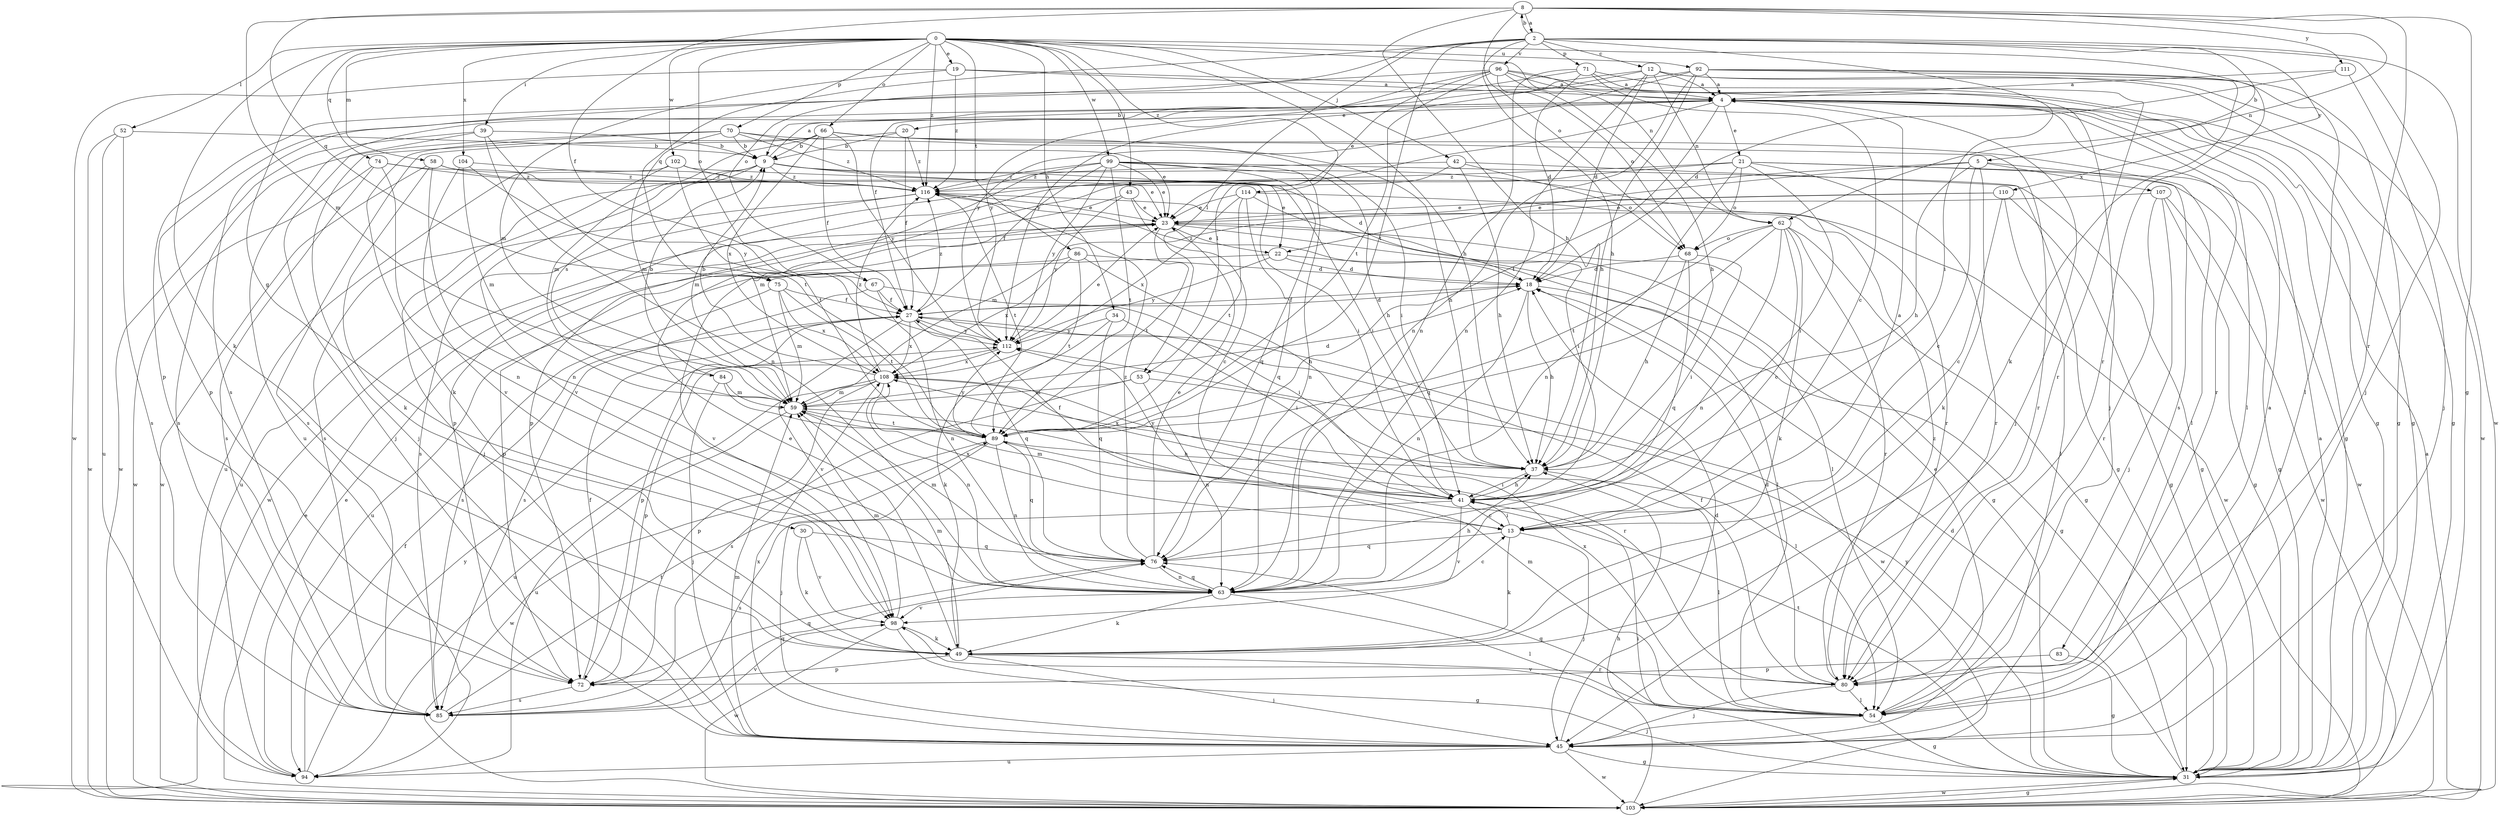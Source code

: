 strict digraph  {
0;
2;
4;
5;
8;
9;
12;
13;
18;
19;
20;
21;
22;
23;
27;
30;
31;
34;
37;
39;
41;
42;
43;
45;
49;
52;
53;
54;
58;
59;
62;
63;
66;
67;
68;
70;
71;
72;
74;
75;
76;
80;
83;
84;
85;
86;
89;
92;
94;
96;
98;
99;
102;
103;
104;
107;
108;
110;
111;
112;
114;
116;
0 -> 19  [label=e];
0 -> 30  [label=g];
0 -> 34  [label=h];
0 -> 37  [label=h];
0 -> 39  [label=i];
0 -> 42  [label=j];
0 -> 43  [label=j];
0 -> 49  [label=k];
0 -> 52  [label=l];
0 -> 58  [label=m];
0 -> 62  [label=n];
0 -> 66  [label=o];
0 -> 67  [label=o];
0 -> 70  [label=p];
0 -> 74  [label=q];
0 -> 80  [label=r];
0 -> 86  [label=t];
0 -> 92  [label=u];
0 -> 99  [label=w];
0 -> 102  [label=w];
0 -> 104  [label=x];
0 -> 114  [label=z];
0 -> 116  [label=z];
2 -> 5  [label=b];
2 -> 8  [label=b];
2 -> 12  [label=c];
2 -> 37  [label=h];
2 -> 41  [label=i];
2 -> 45  [label=j];
2 -> 53  [label=l];
2 -> 67  [label=o];
2 -> 71  [label=p];
2 -> 75  [label=q];
2 -> 89  [label=t];
2 -> 96  [label=v];
2 -> 103  [label=w];
2 -> 110  [label=y];
4 -> 20  [label=e];
4 -> 21  [label=e];
4 -> 31  [label=g];
4 -> 45  [label=j];
4 -> 53  [label=l];
4 -> 54  [label=l];
4 -> 72  [label=p];
4 -> 80  [label=r];
4 -> 89  [label=t];
4 -> 94  [label=u];
5 -> 13  [label=c];
5 -> 22  [label=e];
5 -> 37  [label=h];
5 -> 49  [label=k];
5 -> 59  [label=m];
5 -> 83  [label=s];
5 -> 107  [label=x];
8 -> 2  [label=a];
8 -> 27  [label=f];
8 -> 31  [label=g];
8 -> 37  [label=h];
8 -> 59  [label=m];
8 -> 62  [label=n];
8 -> 68  [label=o];
8 -> 75  [label=q];
8 -> 80  [label=r];
8 -> 111  [label=y];
9 -> 4  [label=a];
9 -> 22  [label=e];
9 -> 41  [label=i];
9 -> 80  [label=r];
9 -> 84  [label=s];
9 -> 85  [label=s];
9 -> 98  [label=v];
9 -> 116  [label=z];
12 -> 4  [label=a];
12 -> 9  [label=b];
12 -> 18  [label=d];
12 -> 31  [label=g];
12 -> 62  [label=n];
12 -> 63  [label=n];
12 -> 103  [label=w];
12 -> 112  [label=y];
13 -> 4  [label=a];
13 -> 41  [label=i];
13 -> 45  [label=j];
13 -> 49  [label=k];
13 -> 76  [label=q];
13 -> 108  [label=x];
18 -> 27  [label=f];
18 -> 31  [label=g];
18 -> 37  [label=h];
18 -> 63  [label=n];
18 -> 116  [label=z];
19 -> 4  [label=a];
19 -> 31  [label=g];
19 -> 59  [label=m];
19 -> 103  [label=w];
19 -> 116  [label=z];
20 -> 9  [label=b];
20 -> 27  [label=f];
20 -> 85  [label=s];
20 -> 116  [label=z];
21 -> 31  [label=g];
21 -> 41  [label=i];
21 -> 63  [label=n];
21 -> 68  [label=o];
21 -> 72  [label=p];
21 -> 80  [label=r];
21 -> 103  [label=w];
21 -> 116  [label=z];
22 -> 18  [label=d];
22 -> 54  [label=l];
22 -> 94  [label=u];
22 -> 112  [label=y];
23 -> 22  [label=e];
23 -> 31  [label=g];
23 -> 54  [label=l];
23 -> 72  [label=p];
23 -> 89  [label=t];
27 -> 18  [label=d];
27 -> 72  [label=p];
27 -> 76  [label=q];
27 -> 98  [label=v];
27 -> 103  [label=w];
27 -> 108  [label=x];
27 -> 112  [label=y];
27 -> 116  [label=z];
30 -> 49  [label=k];
30 -> 76  [label=q];
30 -> 98  [label=v];
31 -> 4  [label=a];
31 -> 18  [label=d];
31 -> 41  [label=i];
31 -> 89  [label=t];
31 -> 103  [label=w];
31 -> 112  [label=y];
34 -> 41  [label=i];
34 -> 49  [label=k];
34 -> 76  [label=q];
34 -> 112  [label=y];
37 -> 41  [label=i];
37 -> 54  [label=l];
37 -> 108  [label=x];
39 -> 9  [label=b];
39 -> 45  [label=j];
39 -> 63  [label=n];
39 -> 89  [label=t];
39 -> 103  [label=w];
41 -> 13  [label=c];
41 -> 27  [label=f];
41 -> 37  [label=h];
41 -> 59  [label=m];
41 -> 85  [label=s];
41 -> 98  [label=v];
41 -> 112  [label=y];
42 -> 31  [label=g];
42 -> 37  [label=h];
42 -> 68  [label=o];
42 -> 72  [label=p];
42 -> 116  [label=z];
43 -> 13  [label=c];
43 -> 23  [label=e];
43 -> 103  [label=w];
43 -> 112  [label=y];
45 -> 18  [label=d];
45 -> 31  [label=g];
45 -> 59  [label=m];
45 -> 94  [label=u];
45 -> 103  [label=w];
45 -> 108  [label=x];
49 -> 23  [label=e];
49 -> 45  [label=j];
49 -> 59  [label=m];
49 -> 72  [label=p];
49 -> 80  [label=r];
52 -> 9  [label=b];
52 -> 85  [label=s];
52 -> 94  [label=u];
52 -> 103  [label=w];
53 -> 54  [label=l];
53 -> 59  [label=m];
53 -> 63  [label=n];
53 -> 85  [label=s];
54 -> 4  [label=a];
54 -> 23  [label=e];
54 -> 31  [label=g];
54 -> 45  [label=j];
54 -> 59  [label=m];
54 -> 76  [label=q];
54 -> 98  [label=v];
54 -> 108  [label=x];
58 -> 41  [label=i];
58 -> 49  [label=k];
58 -> 63  [label=n];
58 -> 103  [label=w];
58 -> 116  [label=z];
59 -> 18  [label=d];
59 -> 89  [label=t];
59 -> 94  [label=u];
62 -> 13  [label=c];
62 -> 31  [label=g];
62 -> 49  [label=k];
62 -> 63  [label=n];
62 -> 68  [label=o];
62 -> 76  [label=q];
62 -> 80  [label=r];
62 -> 89  [label=t];
63 -> 13  [label=c];
63 -> 37  [label=h];
63 -> 49  [label=k];
63 -> 54  [label=l];
63 -> 76  [label=q];
63 -> 98  [label=v];
66 -> 9  [label=b];
66 -> 27  [label=f];
66 -> 41  [label=i];
66 -> 45  [label=j];
66 -> 54  [label=l];
66 -> 59  [label=m];
66 -> 80  [label=r];
66 -> 108  [label=x];
66 -> 112  [label=y];
67 -> 27  [label=f];
67 -> 41  [label=i];
67 -> 63  [label=n];
67 -> 85  [label=s];
68 -> 18  [label=d];
68 -> 37  [label=h];
68 -> 41  [label=i];
68 -> 76  [label=q];
70 -> 9  [label=b];
70 -> 23  [label=e];
70 -> 37  [label=h];
70 -> 49  [label=k];
70 -> 59  [label=m];
70 -> 85  [label=s];
70 -> 116  [label=z];
71 -> 4  [label=a];
71 -> 13  [label=c];
71 -> 18  [label=d];
71 -> 27  [label=f];
71 -> 63  [label=n];
71 -> 80  [label=r];
72 -> 27  [label=f];
72 -> 76  [label=q];
72 -> 85  [label=s];
74 -> 23  [label=e];
74 -> 63  [label=n];
74 -> 85  [label=s];
74 -> 103  [label=w];
74 -> 116  [label=z];
75 -> 27  [label=f];
75 -> 59  [label=m];
75 -> 85  [label=s];
75 -> 89  [label=t];
75 -> 108  [label=x];
76 -> 23  [label=e];
76 -> 59  [label=m];
76 -> 63  [label=n];
76 -> 116  [label=z];
80 -> 18  [label=d];
80 -> 27  [label=f];
80 -> 45  [label=j];
80 -> 54  [label=l];
80 -> 116  [label=z];
83 -> 31  [label=g];
83 -> 72  [label=p];
84 -> 9  [label=b];
84 -> 45  [label=j];
84 -> 59  [label=m];
84 -> 89  [label=t];
85 -> 76  [label=q];
85 -> 89  [label=t];
85 -> 98  [label=v];
86 -> 18  [label=d];
86 -> 37  [label=h];
86 -> 89  [label=t];
86 -> 98  [label=v];
86 -> 108  [label=x];
89 -> 37  [label=h];
89 -> 45  [label=j];
89 -> 63  [label=n];
89 -> 76  [label=q];
89 -> 103  [label=w];
89 -> 112  [label=y];
92 -> 4  [label=a];
92 -> 31  [label=g];
92 -> 37  [label=h];
92 -> 49  [label=k];
92 -> 54  [label=l];
92 -> 63  [label=n];
92 -> 72  [label=p];
92 -> 112  [label=y];
94 -> 23  [label=e];
94 -> 27  [label=f];
94 -> 112  [label=y];
96 -> 4  [label=a];
96 -> 23  [label=e];
96 -> 31  [label=g];
96 -> 37  [label=h];
96 -> 45  [label=j];
96 -> 68  [label=o];
96 -> 85  [label=s];
96 -> 89  [label=t];
96 -> 112  [label=y];
98 -> 31  [label=g];
98 -> 49  [label=k];
98 -> 59  [label=m];
98 -> 103  [label=w];
99 -> 23  [label=e];
99 -> 27  [label=f];
99 -> 31  [label=g];
99 -> 37  [label=h];
99 -> 59  [label=m];
99 -> 63  [label=n];
99 -> 76  [label=q];
99 -> 89  [label=t];
99 -> 112  [label=y];
99 -> 116  [label=z];
102 -> 18  [label=d];
102 -> 45  [label=j];
102 -> 89  [label=t];
102 -> 94  [label=u];
102 -> 116  [label=z];
103 -> 4  [label=a];
103 -> 23  [label=e];
103 -> 31  [label=g];
103 -> 37  [label=h];
104 -> 59  [label=m];
104 -> 98  [label=v];
104 -> 112  [label=y];
104 -> 116  [label=z];
107 -> 23  [label=e];
107 -> 31  [label=g];
107 -> 45  [label=j];
107 -> 80  [label=r];
107 -> 103  [label=w];
108 -> 9  [label=b];
108 -> 59  [label=m];
108 -> 63  [label=n];
108 -> 72  [label=p];
108 -> 80  [label=r];
108 -> 94  [label=u];
108 -> 116  [label=z];
110 -> 13  [label=c];
110 -> 23  [label=e];
110 -> 31  [label=g];
110 -> 54  [label=l];
110 -> 59  [label=m];
111 -> 4  [label=a];
111 -> 18  [label=d];
111 -> 45  [label=j];
112 -> 23  [label=e];
112 -> 72  [label=p];
112 -> 108  [label=x];
114 -> 23  [label=e];
114 -> 41  [label=i];
114 -> 76  [label=q];
114 -> 89  [label=t];
114 -> 103  [label=w];
114 -> 108  [label=x];
116 -> 23  [label=e];
116 -> 85  [label=s];
116 -> 89  [label=t];
116 -> 94  [label=u];
}

